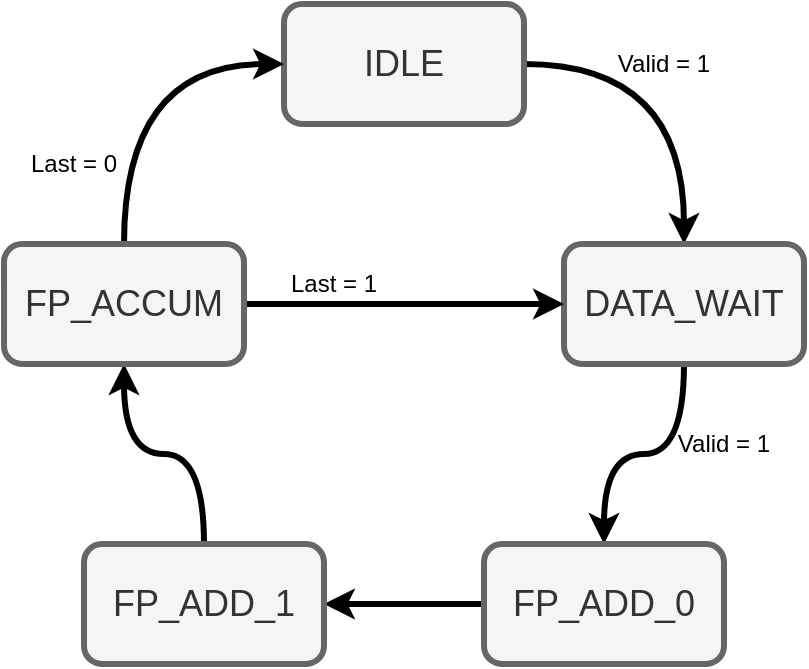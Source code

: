 <mxfile version="14.5.1" type="device"><diagram id="W55luPVDOZCtQ8EKd4Ga" name="Page-1"><mxGraphModel dx="1422" dy="822" grid="1" gridSize="10" guides="1" tooltips="1" connect="1" arrows="1" fold="1" page="1" pageScale="1" pageWidth="850" pageHeight="1100" math="0" shadow="0"><root><mxCell id="0"/><mxCell id="1" parent="0"/><mxCell id="zI4dIzx8JRMBTZeT9EMf-8" style="edgeStyle=orthogonalEdgeStyle;rounded=0;orthogonalLoop=1;jettySize=auto;html=1;exitX=1;exitY=0.5;exitDx=0;exitDy=0;curved=1;strokeWidth=3;" edge="1" parent="1" source="zI4dIzx8JRMBTZeT9EMf-3" target="zI4dIzx8JRMBTZeT9EMf-4"><mxGeometry relative="1" as="geometry"/></mxCell><mxCell id="zI4dIzx8JRMBTZeT9EMf-3" value="&lt;font style=&quot;font-size: 18px&quot;&gt;IDLE&lt;/font&gt;" style="rounded=1;whiteSpace=wrap;html=1;strokeWidth=3;fillColor=#f5f5f5;strokeColor=#666666;fontColor=#333333;" vertex="1" parent="1"><mxGeometry x="340" y="160" width="120" height="60" as="geometry"/></mxCell><mxCell id="zI4dIzx8JRMBTZeT9EMf-9" style="edgeStyle=orthogonalEdgeStyle;curved=1;rounded=0;orthogonalLoop=1;jettySize=auto;html=1;exitX=0.5;exitY=1;exitDx=0;exitDy=0;strokeWidth=3;" edge="1" parent="1" source="zI4dIzx8JRMBTZeT9EMf-4" target="zI4dIzx8JRMBTZeT9EMf-5"><mxGeometry relative="1" as="geometry"/></mxCell><mxCell id="zI4dIzx8JRMBTZeT9EMf-4" value="&lt;font style=&quot;font-size: 18px&quot;&gt;DATA_WAIT&lt;/font&gt;" style="rounded=1;whiteSpace=wrap;html=1;strokeWidth=3;fillColor=#f5f5f5;strokeColor=#666666;fontColor=#333333;" vertex="1" parent="1"><mxGeometry x="480" y="280" width="120" height="60" as="geometry"/></mxCell><mxCell id="zI4dIzx8JRMBTZeT9EMf-10" style="edgeStyle=orthogonalEdgeStyle;curved=1;rounded=0;orthogonalLoop=1;jettySize=auto;html=1;exitX=0;exitY=0.5;exitDx=0;exitDy=0;entryX=1;entryY=0.5;entryDx=0;entryDy=0;strokeWidth=3;" edge="1" parent="1" source="zI4dIzx8JRMBTZeT9EMf-5" target="zI4dIzx8JRMBTZeT9EMf-6"><mxGeometry relative="1" as="geometry"/></mxCell><mxCell id="zI4dIzx8JRMBTZeT9EMf-5" value="&lt;font style=&quot;font-size: 18px&quot;&gt;FP_ADD_0&lt;/font&gt;" style="rounded=1;whiteSpace=wrap;html=1;strokeWidth=3;fillColor=#f5f5f5;strokeColor=#666666;fontColor=#333333;" vertex="1" parent="1"><mxGeometry x="440" y="430" width="120" height="60" as="geometry"/></mxCell><mxCell id="zI4dIzx8JRMBTZeT9EMf-11" style="edgeStyle=orthogonalEdgeStyle;curved=1;rounded=0;orthogonalLoop=1;jettySize=auto;html=1;exitX=0.5;exitY=0;exitDx=0;exitDy=0;strokeWidth=3;" edge="1" parent="1" source="zI4dIzx8JRMBTZeT9EMf-6" target="zI4dIzx8JRMBTZeT9EMf-7"><mxGeometry relative="1" as="geometry"/></mxCell><mxCell id="zI4dIzx8JRMBTZeT9EMf-6" value="&lt;font style=&quot;font-size: 18px&quot;&gt;FP_ADD_1&lt;/font&gt;" style="rounded=1;whiteSpace=wrap;html=1;strokeWidth=3;fillColor=#f5f5f5;strokeColor=#666666;fontColor=#333333;" vertex="1" parent="1"><mxGeometry x="240" y="430" width="120" height="60" as="geometry"/></mxCell><mxCell id="zI4dIzx8JRMBTZeT9EMf-12" style="edgeStyle=orthogonalEdgeStyle;curved=1;rounded=0;orthogonalLoop=1;jettySize=auto;html=1;exitX=0.5;exitY=0;exitDx=0;exitDy=0;entryX=0;entryY=0.5;entryDx=0;entryDy=0;strokeWidth=3;" edge="1" parent="1" source="zI4dIzx8JRMBTZeT9EMf-7" target="zI4dIzx8JRMBTZeT9EMf-3"><mxGeometry relative="1" as="geometry"/></mxCell><mxCell id="zI4dIzx8JRMBTZeT9EMf-15" style="edgeStyle=orthogonalEdgeStyle;curved=1;rounded=0;orthogonalLoop=1;jettySize=auto;html=1;exitX=1;exitY=0.5;exitDx=0;exitDy=0;entryX=0;entryY=0.5;entryDx=0;entryDy=0;strokeWidth=3;" edge="1" parent="1" source="zI4dIzx8JRMBTZeT9EMf-7" target="zI4dIzx8JRMBTZeT9EMf-4"><mxGeometry relative="1" as="geometry"/></mxCell><mxCell id="zI4dIzx8JRMBTZeT9EMf-7" value="&lt;font style=&quot;font-size: 18px&quot;&gt;FP_ACCUM&lt;/font&gt;" style="rounded=1;whiteSpace=wrap;html=1;strokeWidth=3;fillColor=#f5f5f5;strokeColor=#666666;fontColor=#333333;" vertex="1" parent="1"><mxGeometry x="200" y="280" width="120" height="60" as="geometry"/></mxCell><mxCell id="zI4dIzx8JRMBTZeT9EMf-13" value="Valid = 1" style="text;html=1;strokeColor=none;fillColor=none;align=center;verticalAlign=middle;whiteSpace=wrap;rounded=0;" vertex="1" parent="1"><mxGeometry x="500" y="180" width="60" height="20" as="geometry"/></mxCell><mxCell id="zI4dIzx8JRMBTZeT9EMf-14" value="Valid = 1" style="text;html=1;strokeColor=none;fillColor=none;align=center;verticalAlign=middle;whiteSpace=wrap;rounded=0;" vertex="1" parent="1"><mxGeometry x="530" y="370" width="60" height="20" as="geometry"/></mxCell><mxCell id="zI4dIzx8JRMBTZeT9EMf-16" value="Last = 0" style="text;html=1;strokeColor=none;fillColor=none;align=center;verticalAlign=middle;whiteSpace=wrap;rounded=0;" vertex="1" parent="1"><mxGeometry x="210" y="230" width="50" height="20" as="geometry"/></mxCell><mxCell id="zI4dIzx8JRMBTZeT9EMf-17" value="Last = 1" style="text;html=1;strokeColor=none;fillColor=none;align=center;verticalAlign=middle;whiteSpace=wrap;rounded=0;" vertex="1" parent="1"><mxGeometry x="340" y="290" width="50" height="20" as="geometry"/></mxCell></root></mxGraphModel></diagram></mxfile>